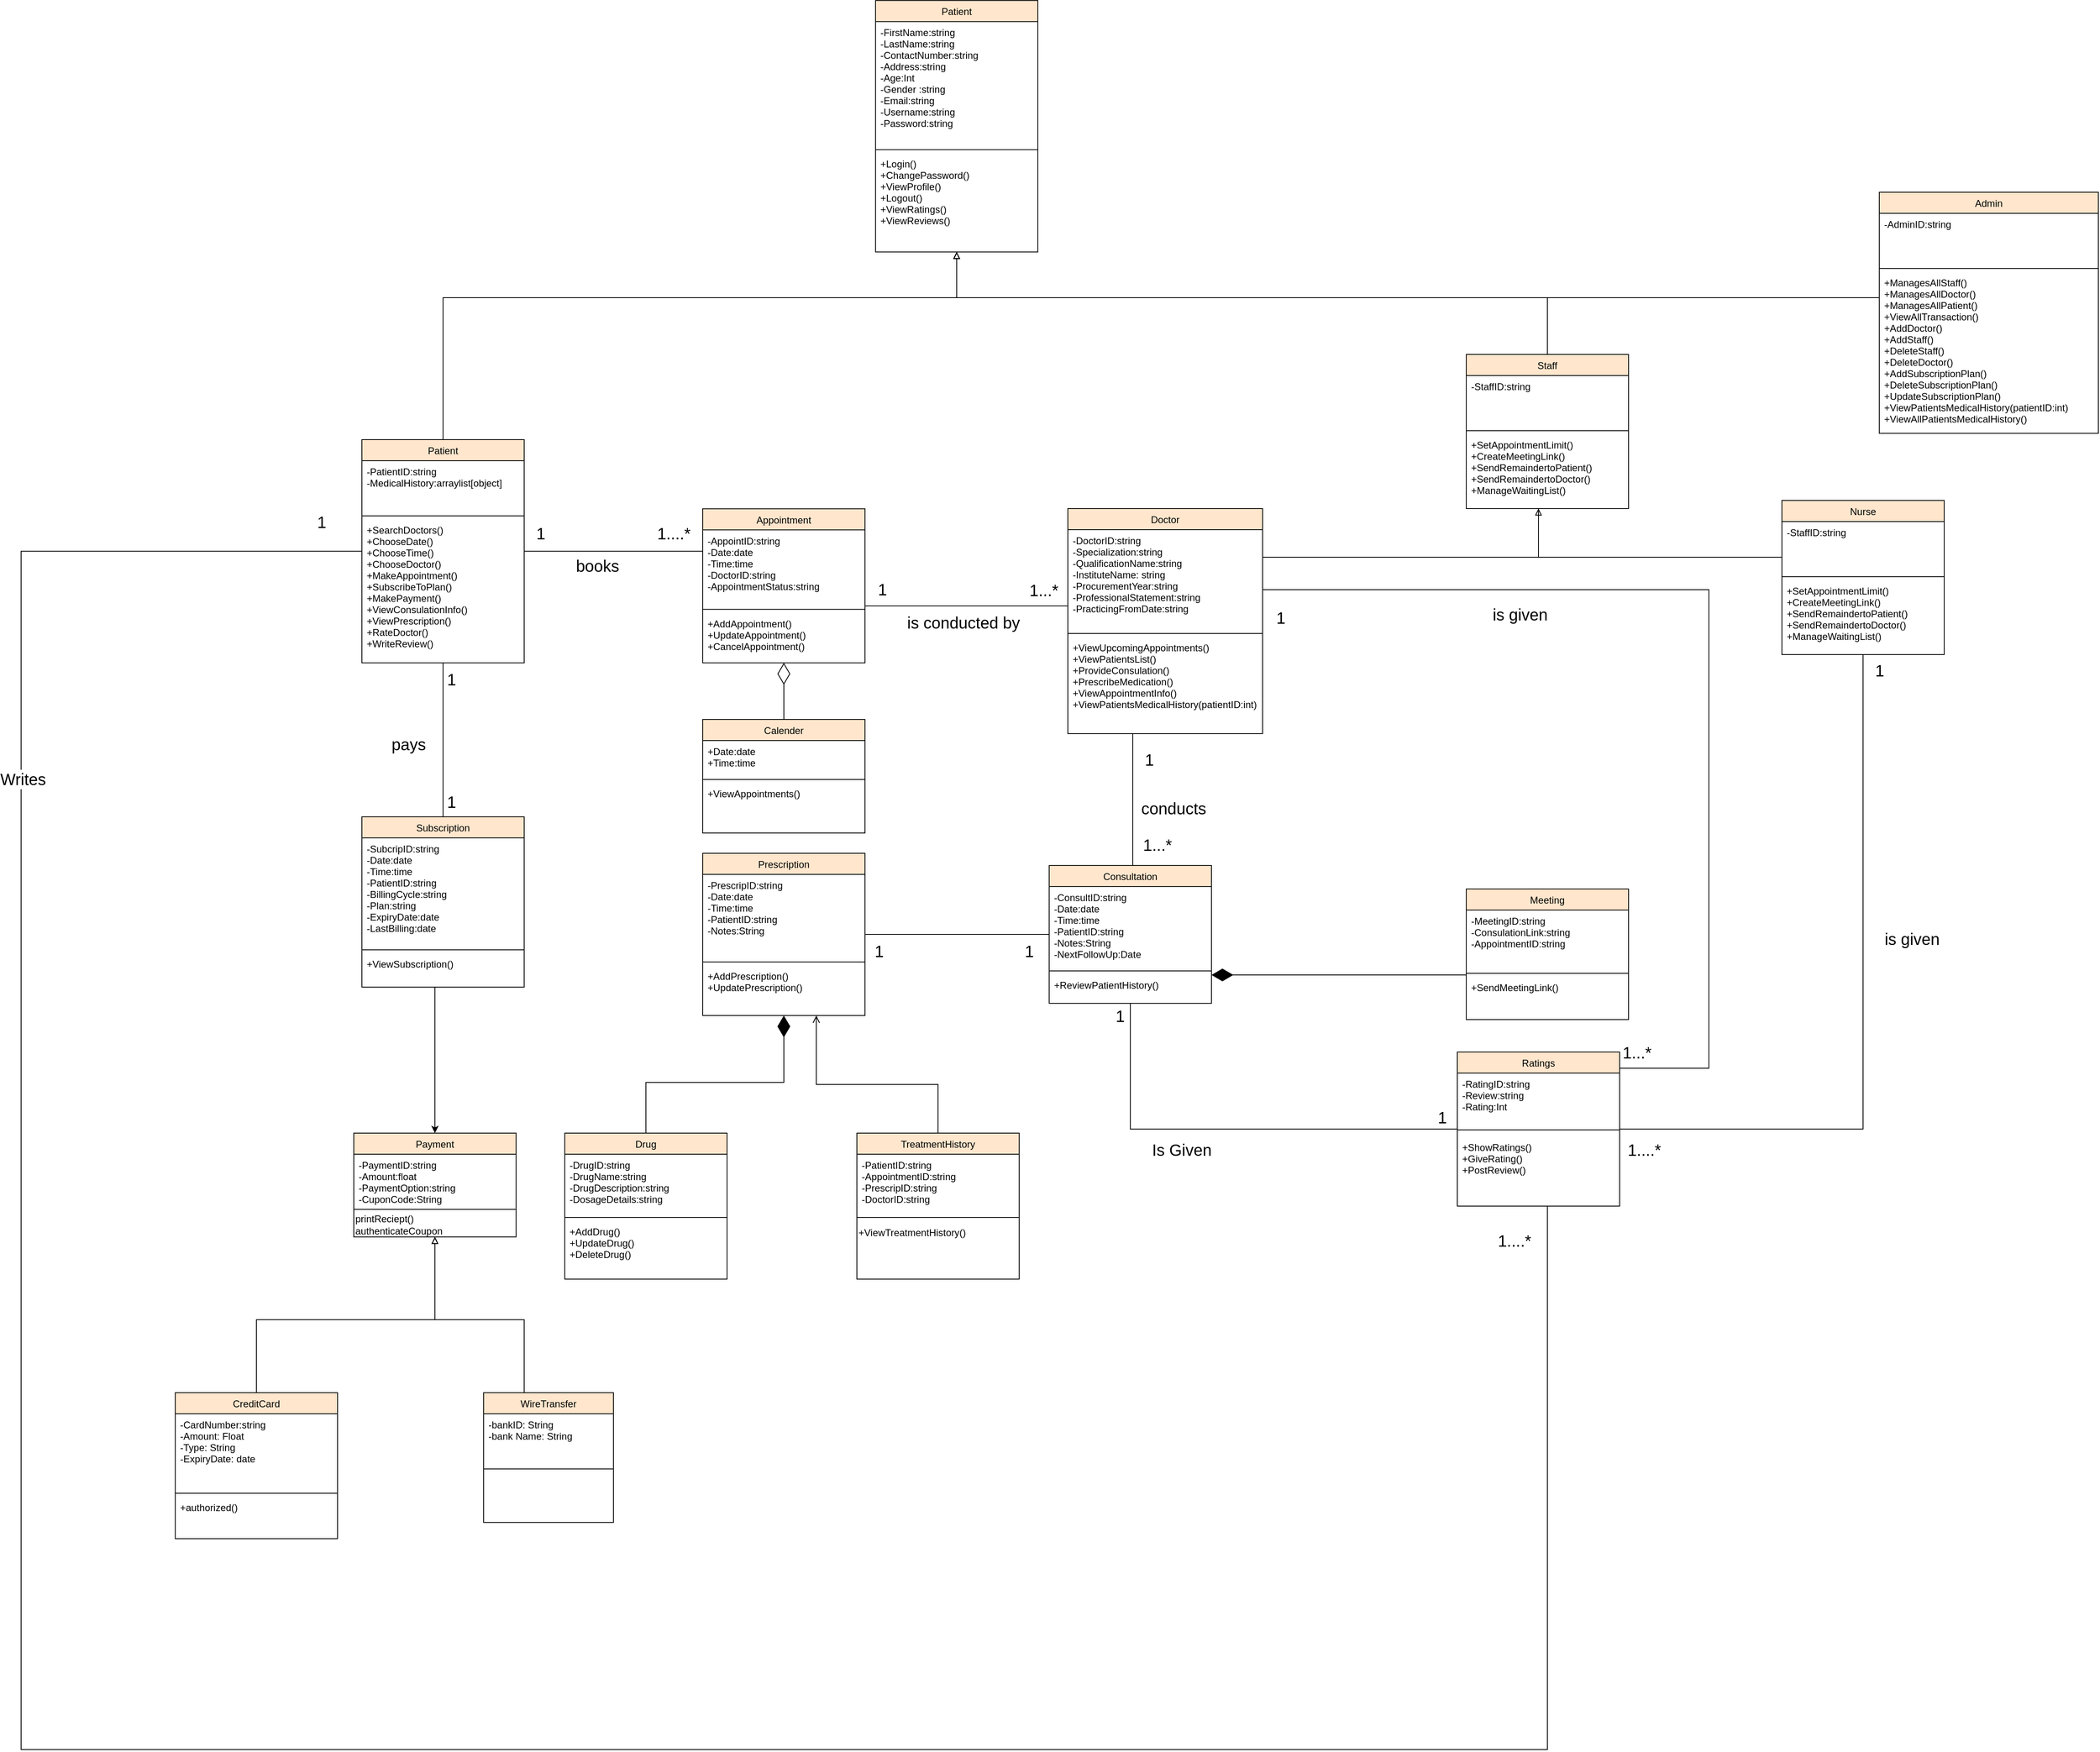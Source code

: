 <mxfile version="20.3.0" type="device"><diagram id="C5RBs43oDa-KdzZeNtuy" name="Page-1"><mxGraphModel dx="2549" dy="1082" grid="1" gridSize="10" guides="1" tooltips="1" connect="1" arrows="1" fold="1" page="1" pageScale="1" pageWidth="827" pageHeight="1169" math="0" shadow="0"><root><mxCell id="WIyWlLk6GJQsqaUBKTNV-0"/><mxCell id="WIyWlLk6GJQsqaUBKTNV-1" parent="WIyWlLk6GJQsqaUBKTNV-0"/><mxCell id="dZlpPZ0gY49WhFUxvfrI-144" style="edgeStyle=orthogonalEdgeStyle;rounded=0;orthogonalLoop=1;jettySize=auto;html=1;strokeColor=#000000;fontSize=16;endArrow=block;endFill=0;" edge="1" parent="WIyWlLk6GJQsqaUBKTNV-1" source="dZlpPZ0gY49WhFUxvfrI-5" target="dZlpPZ0gY49WhFUxvfrI-140"><mxGeometry relative="1" as="geometry"><Array as="points"><mxPoint x="-120" y="370"/><mxPoint x="513" y="370"/></Array></mxGeometry></mxCell><mxCell id="dZlpPZ0gY49WhFUxvfrI-200" style="edgeStyle=orthogonalEdgeStyle;rounded=0;orthogonalLoop=1;jettySize=auto;html=1;strokeColor=#000000;fontSize=20;endArrow=none;endFill=0;endSize=24;" edge="1" parent="WIyWlLk6GJQsqaUBKTNV-1" source="dZlpPZ0gY49WhFUxvfrI-5" target="dZlpPZ0gY49WhFUxvfrI-13"><mxGeometry relative="1" as="geometry"><Array as="points"><mxPoint x="160" y="683"/><mxPoint x="160" y="683"/></Array></mxGeometry></mxCell><mxCell id="dZlpPZ0gY49WhFUxvfrI-201" value="1" style="edgeLabel;html=1;align=center;verticalAlign=middle;resizable=0;points=[];fontSize=20;" vertex="1" connectable="0" parent="dZlpPZ0gY49WhFUxvfrI-200"><mxGeometry x="-0.454" y="7" relative="1" as="geometry"><mxPoint x="-40" y="-16" as="offset"/></mxGeometry></mxCell><mxCell id="dZlpPZ0gY49WhFUxvfrI-202" value="books" style="edgeLabel;html=1;align=center;verticalAlign=middle;resizable=0;points=[];fontSize=20;" vertex="1" connectable="0" parent="dZlpPZ0gY49WhFUxvfrI-200"><mxGeometry x="-0.277" y="-1" relative="1" as="geometry"><mxPoint x="10" y="16" as="offset"/></mxGeometry></mxCell><mxCell id="dZlpPZ0gY49WhFUxvfrI-203" value="1....*" style="edgeLabel;html=1;align=center;verticalAlign=middle;resizable=0;points=[];fontSize=20;" vertex="1" connectable="0" parent="dZlpPZ0gY49WhFUxvfrI-200"><mxGeometry x="0.667" y="2" relative="1" as="geometry"><mxPoint y="-21" as="offset"/></mxGeometry></mxCell><mxCell id="dZlpPZ0gY49WhFUxvfrI-5" value="Patient" style="swimlane;fontStyle=0;align=center;verticalAlign=top;childLayout=stackLayout;horizontal=1;startSize=26;horizontalStack=0;resizeParent=1;resizeLast=0;collapsible=1;marginBottom=0;rounded=0;shadow=0;strokeWidth=1;fillColor=#ffe6cc;strokeColor=#000000;" vertex="1" parent="WIyWlLk6GJQsqaUBKTNV-1"><mxGeometry x="-220" y="545" width="200" height="275.25" as="geometry"><mxRectangle x="130" y="380" width="160" height="26" as="alternateBounds"/></mxGeometry></mxCell><mxCell id="dZlpPZ0gY49WhFUxvfrI-6" value="-PatientID:string&#10;-MedicalHistory:arraylist[object]" style="text;align=left;verticalAlign=top;spacingLeft=4;spacingRight=4;overflow=hidden;rotatable=0;points=[[0,0.5],[1,0.5]];portConstraint=eastwest;fillColor=none;strokeColor=none;" vertex="1" parent="dZlpPZ0gY49WhFUxvfrI-5"><mxGeometry y="26" width="200" height="64" as="geometry"/></mxCell><mxCell id="dZlpPZ0gY49WhFUxvfrI-7" value="" style="line;html=1;strokeWidth=1;align=left;verticalAlign=middle;spacingTop=-1;spacingLeft=3;spacingRight=3;rotatable=0;labelPosition=right;points=[];portConstraint=eastwest;fillColor=#ffe6cc;strokeColor=#000000;" vertex="1" parent="dZlpPZ0gY49WhFUxvfrI-5"><mxGeometry y="90" width="200" height="8" as="geometry"/></mxCell><mxCell id="dZlpPZ0gY49WhFUxvfrI-8" value="+SearchDoctors()&#10;+ChooseDate()&#10;+ChooseTime()&#10;+ChooseDoctor()&#10;+MakeAppointment()&#10;+SubscribeToPlan()&#10;+MakePayment()&#10;+ViewConsulationInfo()&#10;+ViewPrescription()&#10;+RateDoctor()&#10;+WriteReview()&#10;&#10; &#10;&#10;&#10;" style="text;align=left;verticalAlign=top;spacingLeft=4;spacingRight=4;overflow=hidden;rotatable=0;points=[[0,0.5],[1,0.5]];portConstraint=eastwest;fillColor=none;strokeColor=none;" vertex="1" parent="dZlpPZ0gY49WhFUxvfrI-5"><mxGeometry y="98" width="200" height="172" as="geometry"/></mxCell><mxCell id="dZlpPZ0gY49WhFUxvfrI-145" style="edgeStyle=orthogonalEdgeStyle;rounded=0;orthogonalLoop=1;jettySize=auto;html=1;strokeColor=#000000;fontSize=16;endArrow=block;endFill=0;" edge="1" parent="WIyWlLk6GJQsqaUBKTNV-1" source="dZlpPZ0gY49WhFUxvfrI-9" target="dZlpPZ0gY49WhFUxvfrI-21"><mxGeometry relative="1" as="geometry"><Array as="points"><mxPoint x="1230" y="690"/></Array></mxGeometry></mxCell><mxCell id="dZlpPZ0gY49WhFUxvfrI-161" style="edgeStyle=orthogonalEdgeStyle;rounded=0;orthogonalLoop=1;jettySize=auto;html=1;strokeColor=#000000;fontSize=16;endArrow=none;endFill=0;endSize=24;" edge="1" parent="WIyWlLk6GJQsqaUBKTNV-1" source="dZlpPZ0gY49WhFUxvfrI-9" target="dZlpPZ0gY49WhFUxvfrI-67"><mxGeometry relative="1" as="geometry"><Array as="points"><mxPoint x="730" y="940"/><mxPoint x="730" y="940"/></Array></mxGeometry></mxCell><mxCell id="dZlpPZ0gY49WhFUxvfrI-165" value="1" style="edgeLabel;html=1;align=center;verticalAlign=middle;resizable=0;points=[];fontSize=20;" vertex="1" connectable="0" parent="dZlpPZ0gY49WhFUxvfrI-161"><mxGeometry x="-0.348" y="-1" relative="1" as="geometry"><mxPoint x="21" y="-22" as="offset"/></mxGeometry></mxCell><mxCell id="dZlpPZ0gY49WhFUxvfrI-166" value="1...*" style="edgeLabel;html=1;align=center;verticalAlign=middle;resizable=0;points=[];fontSize=20;" vertex="1" connectable="0" parent="dZlpPZ0gY49WhFUxvfrI-161"><mxGeometry x="0.331" y="2" relative="1" as="geometry"><mxPoint x="28" y="28" as="offset"/></mxGeometry></mxCell><mxCell id="dZlpPZ0gY49WhFUxvfrI-194" value="conducts" style="edgeLabel;html=1;align=center;verticalAlign=middle;resizable=0;points=[];fontSize=20;" vertex="1" connectable="0" parent="dZlpPZ0gY49WhFUxvfrI-161"><mxGeometry x="-0.162" relative="1" as="geometry"><mxPoint x="50" y="23" as="offset"/></mxGeometry></mxCell><mxCell id="dZlpPZ0gY49WhFUxvfrI-179" style="edgeStyle=orthogonalEdgeStyle;rounded=0;orthogonalLoop=1;jettySize=auto;html=1;strokeColor=#000000;fontSize=20;endArrow=none;endFill=0;endSize=24;" edge="1" parent="WIyWlLk6GJQsqaUBKTNV-1" source="dZlpPZ0gY49WhFUxvfrI-9" target="dZlpPZ0gY49WhFUxvfrI-52"><mxGeometry relative="1" as="geometry"><Array as="points"><mxPoint x="1440" y="730"/><mxPoint x="1440" y="1320"/></Array></mxGeometry></mxCell><mxCell id="dZlpPZ0gY49WhFUxvfrI-180" value="1" style="edgeLabel;html=1;align=center;verticalAlign=middle;resizable=0;points=[];fontSize=20;" vertex="1" connectable="0" parent="dZlpPZ0gY49WhFUxvfrI-179"><mxGeometry x="-0.799" y="1" relative="1" as="geometry"><mxPoint x="-104" y="35" as="offset"/></mxGeometry></mxCell><mxCell id="dZlpPZ0gY49WhFUxvfrI-181" value="1...*" style="edgeLabel;html=1;align=center;verticalAlign=middle;resizable=0;points=[];fontSize=20;" vertex="1" connectable="0" parent="dZlpPZ0gY49WhFUxvfrI-179"><mxGeometry x="0.951" y="-4" relative="1" as="geometry"><mxPoint x="-10" y="-16" as="offset"/></mxGeometry></mxCell><mxCell id="dZlpPZ0gY49WhFUxvfrI-185" value="is given" style="edgeLabel;html=1;align=center;verticalAlign=middle;resizable=0;points=[];fontSize=20;" vertex="1" connectable="0" parent="dZlpPZ0gY49WhFUxvfrI-179"><mxGeometry x="-0.493" y="4" relative="1" as="geometry"><mxPoint y="34" as="offset"/></mxGeometry></mxCell><mxCell id="dZlpPZ0gY49WhFUxvfrI-9" value="Doctor" style="swimlane;fontStyle=0;align=center;verticalAlign=top;childLayout=stackLayout;horizontal=1;startSize=26;horizontalStack=0;resizeParent=1;resizeLast=0;collapsible=1;marginBottom=0;rounded=0;shadow=0;strokeWidth=1;fillColor=#ffe6cc;strokeColor=#000000;" vertex="1" parent="WIyWlLk6GJQsqaUBKTNV-1"><mxGeometry x="650" y="630" width="240" height="277.5" as="geometry"><mxRectangle x="130" y="380" width="160" height="26" as="alternateBounds"/></mxGeometry></mxCell><mxCell id="dZlpPZ0gY49WhFUxvfrI-10" value="-DoctorID:string&#10;-Specialization:string&#10;-QualificationName:string&#10;-InstituteName: string&#10;-ProcurementYear:string&#10;-ProfessionalStatement:string&#10;-PracticingFromDate:string&#10;" style="text;align=left;verticalAlign=top;spacingLeft=4;spacingRight=4;overflow=hidden;rotatable=0;points=[[0,0.5],[1,0.5]];portConstraint=eastwest;fillColor=none;strokeColor=none;" vertex="1" parent="dZlpPZ0gY49WhFUxvfrI-9"><mxGeometry y="26" width="240" height="124" as="geometry"/></mxCell><mxCell id="dZlpPZ0gY49WhFUxvfrI-11" value="" style="line;html=1;strokeWidth=1;align=left;verticalAlign=middle;spacingTop=-1;spacingLeft=3;spacingRight=3;rotatable=0;labelPosition=right;points=[];portConstraint=eastwest;fillColor=#ffe6cc;strokeColor=#000000;" vertex="1" parent="dZlpPZ0gY49WhFUxvfrI-9"><mxGeometry y="150" width="240" height="8" as="geometry"/></mxCell><mxCell id="dZlpPZ0gY49WhFUxvfrI-12" value="+ViewUpcomingAppointments()&#10;+ViewPatientsList()&#10;+ProvideConsulation()&#10;+PrescribeMedication()&#10;+ViewAppointmentInfo()&#10;+ViewPatientsMedicalHistory(patientID:int)" style="text;align=left;verticalAlign=top;spacingLeft=4;spacingRight=4;overflow=hidden;rotatable=0;points=[[0,0.5],[1,0.5]];portConstraint=eastwest;fillColor=none;strokeColor=none;" vertex="1" parent="dZlpPZ0gY49WhFUxvfrI-9"><mxGeometry y="158" width="240" height="112" as="geometry"/></mxCell><mxCell id="dZlpPZ0gY49WhFUxvfrI-13" value="Appointment" style="swimlane;fontStyle=0;align=center;verticalAlign=top;childLayout=stackLayout;horizontal=1;startSize=26;horizontalStack=0;resizeParent=1;resizeLast=0;collapsible=1;marginBottom=0;rounded=0;shadow=0;strokeWidth=1;fillColor=#ffe6cc;strokeColor=#000000;" vertex="1" parent="WIyWlLk6GJQsqaUBKTNV-1"><mxGeometry x="200" y="630.25" width="200" height="190" as="geometry"><mxRectangle x="130" y="380" width="160" height="26" as="alternateBounds"/></mxGeometry></mxCell><mxCell id="dZlpPZ0gY49WhFUxvfrI-14" value="-AppointID:string&#10;-Date:date&#10;-Time:time&#10;-DoctorID:string&#10;-AppointmentStatus:string&#10;" style="text;align=left;verticalAlign=top;spacingLeft=4;spacingRight=4;overflow=hidden;rotatable=0;points=[[0,0.5],[1,0.5]];portConstraint=eastwest;" vertex="1" parent="dZlpPZ0gY49WhFUxvfrI-13"><mxGeometry y="26" width="200" height="94" as="geometry"/></mxCell><mxCell id="dZlpPZ0gY49WhFUxvfrI-15" value="" style="line;html=1;strokeWidth=1;align=left;verticalAlign=middle;spacingTop=-1;spacingLeft=3;spacingRight=3;rotatable=0;labelPosition=right;points=[];portConstraint=eastwest;fillColor=#ffe6cc;strokeColor=#000000;" vertex="1" parent="dZlpPZ0gY49WhFUxvfrI-13"><mxGeometry y="120" width="200" height="8" as="geometry"/></mxCell><mxCell id="dZlpPZ0gY49WhFUxvfrI-16" value="+AddAppointment()&#10;+UpdateAppointment()&#10;+CancelAppointment()&#10;" style="text;align=left;verticalAlign=top;spacingLeft=4;spacingRight=4;overflow=hidden;rotatable=0;points=[[0,0.5],[1,0.5]];portConstraint=eastwest;fillColor=none;strokeColor=none;" vertex="1" parent="dZlpPZ0gY49WhFUxvfrI-13"><mxGeometry y="128" width="200" height="62" as="geometry"/></mxCell><mxCell id="dZlpPZ0gY49WhFUxvfrI-146" style="edgeStyle=orthogonalEdgeStyle;rounded=0;orthogonalLoop=1;jettySize=auto;html=1;strokeColor=#000000;fontSize=16;endArrow=block;endFill=0;" edge="1" parent="WIyWlLk6GJQsqaUBKTNV-1" source="dZlpPZ0gY49WhFUxvfrI-17" target="dZlpPZ0gY49WhFUxvfrI-140"><mxGeometry relative="1" as="geometry"><Array as="points"><mxPoint x="1160" y="370"/><mxPoint x="513" y="370"/></Array></mxGeometry></mxCell><mxCell id="dZlpPZ0gY49WhFUxvfrI-17" value="Admin" style="swimlane;fontStyle=0;align=center;verticalAlign=top;childLayout=stackLayout;horizontal=1;startSize=26;horizontalStack=0;resizeParent=1;resizeLast=0;collapsible=1;marginBottom=0;rounded=0;shadow=0;strokeWidth=1;fillColor=#ffe6cc;strokeColor=#000000;" vertex="1" parent="WIyWlLk6GJQsqaUBKTNV-1"><mxGeometry x="1650" y="240" width="270" height="297.25" as="geometry"><mxRectangle x="130" y="380" width="160" height="26" as="alternateBounds"/></mxGeometry></mxCell><mxCell id="dZlpPZ0gY49WhFUxvfrI-18" value="-AdminID:string&#10;" style="text;align=left;verticalAlign=top;spacingLeft=4;spacingRight=4;overflow=hidden;rotatable=0;points=[[0,0.5],[1,0.5]];portConstraint=eastwest;fillColor=none;strokeColor=none;" vertex="1" parent="dZlpPZ0gY49WhFUxvfrI-17"><mxGeometry y="26" width="270" height="64" as="geometry"/></mxCell><mxCell id="dZlpPZ0gY49WhFUxvfrI-19" value="" style="line;html=1;strokeWidth=1;align=left;verticalAlign=middle;spacingTop=-1;spacingLeft=3;spacingRight=3;rotatable=0;labelPosition=right;points=[];portConstraint=eastwest;fillColor=#ffe6cc;strokeColor=#000000;" vertex="1" parent="dZlpPZ0gY49WhFUxvfrI-17"><mxGeometry y="90" width="270" height="8" as="geometry"/></mxCell><mxCell id="dZlpPZ0gY49WhFUxvfrI-20" value="+ManagesAllStaff()&#10;+ManagesAllDoctor()&#10;+ManagesAllPatient()&#10;+ViewAllTransaction()&#10;+AddDoctor()&#10;+AddStaff()&#10;+DeleteStaff()&#10;+DeleteDoctor()&#10;+AddSubscriptionPlan()&#10;+DeleteSubscriptionPlan()&#10;+UpdateSubscriptionPlan()&#10;+ViewPatientsMedicalHistory(patientID:int)&#10;+ViewAllPatientsMedicalHistory()&#10;" style="text;align=left;verticalAlign=top;spacingLeft=4;spacingRight=4;overflow=hidden;rotatable=0;points=[[0,0.5],[1,0.5]];portConstraint=eastwest;fillColor=none;strokeColor=none;" vertex="1" parent="dZlpPZ0gY49WhFUxvfrI-17"><mxGeometry y="98" width="270" height="196" as="geometry"/></mxCell><mxCell id="dZlpPZ0gY49WhFUxvfrI-148" style="edgeStyle=orthogonalEdgeStyle;rounded=0;orthogonalLoop=1;jettySize=auto;html=1;strokeColor=#000000;fontSize=16;endArrow=block;endFill=0;" edge="1" parent="WIyWlLk6GJQsqaUBKTNV-1" source="dZlpPZ0gY49WhFUxvfrI-21" target="dZlpPZ0gY49WhFUxvfrI-140"><mxGeometry relative="1" as="geometry"><Array as="points"><mxPoint x="1241" y="370"/><mxPoint x="513" y="370"/></Array></mxGeometry></mxCell><mxCell id="dZlpPZ0gY49WhFUxvfrI-21" value="Staff" style="swimlane;fontStyle=0;align=center;verticalAlign=top;childLayout=stackLayout;horizontal=1;startSize=26;horizontalStack=0;resizeParent=1;resizeLast=0;collapsible=1;marginBottom=0;rounded=0;shadow=0;strokeWidth=1;fillColor=#ffe6cc;strokeColor=#000000;" vertex="1" parent="WIyWlLk6GJQsqaUBKTNV-1"><mxGeometry x="1141" y="440" width="200" height="190" as="geometry"><mxRectangle x="130" y="380" width="160" height="26" as="alternateBounds"/></mxGeometry></mxCell><mxCell id="dZlpPZ0gY49WhFUxvfrI-22" value="-StaffID:string&#10;" style="text;align=left;verticalAlign=top;spacingLeft=4;spacingRight=4;overflow=hidden;rotatable=0;points=[[0,0.5],[1,0.5]];portConstraint=eastwest;fillColor=none;strokeColor=none;" vertex="1" parent="dZlpPZ0gY49WhFUxvfrI-21"><mxGeometry y="26" width="200" height="64" as="geometry"/></mxCell><mxCell id="dZlpPZ0gY49WhFUxvfrI-23" value="" style="line;html=1;strokeWidth=1;align=left;verticalAlign=middle;spacingTop=-1;spacingLeft=3;spacingRight=3;rotatable=0;labelPosition=right;points=[];portConstraint=eastwest;fillColor=#ffe6cc;strokeColor=#000000;" vertex="1" parent="dZlpPZ0gY49WhFUxvfrI-21"><mxGeometry y="90" width="200" height="8" as="geometry"/></mxCell><mxCell id="dZlpPZ0gY49WhFUxvfrI-24" value="+SetAppointmentLimit()&#10;+CreateMeetingLink()&#10;+SendRemaindertoPatient()&#10;+SendRemaindertoDoctor()&#10;+ManageWaitingList()&#10;&#10;" style="text;align=left;verticalAlign=top;spacingLeft=4;spacingRight=4;overflow=hidden;rotatable=0;points=[[0,0.5],[1,0.5]];portConstraint=eastwest;fillColor=none;strokeColor=none;" vertex="1" parent="dZlpPZ0gY49WhFUxvfrI-21"><mxGeometry y="98" width="200" height="92" as="geometry"/></mxCell><mxCell id="dZlpPZ0gY49WhFUxvfrI-25" value="Subscription" style="swimlane;fontStyle=0;align=center;verticalAlign=top;childLayout=stackLayout;horizontal=1;startSize=26;horizontalStack=0;resizeParent=1;resizeLast=0;collapsible=1;marginBottom=0;rounded=0;shadow=0;strokeWidth=1;fillColor=#ffe6cc;strokeColor=#000000;" vertex="1" parent="WIyWlLk6GJQsqaUBKTNV-1"><mxGeometry x="-220" y="1010" width="200" height="210" as="geometry"><mxRectangle x="130" y="380" width="160" height="26" as="alternateBounds"/></mxGeometry></mxCell><mxCell id="dZlpPZ0gY49WhFUxvfrI-26" value="-SubcripID:string&#10;-Date:date&#10;-Time:time&#10;-PatientID:string&#10;-BillingCycle:string&#10;-Plan:string&#10;-ExpiryDate:date&#10;-LastBilling:date&#10;" style="text;align=left;verticalAlign=top;spacingLeft=4;spacingRight=4;overflow=hidden;rotatable=0;points=[[0,0.5],[1,0.5]];portConstraint=eastwest;fillColor=none;strokeColor=none;" vertex="1" parent="dZlpPZ0gY49WhFUxvfrI-25"><mxGeometry y="26" width="200" height="134" as="geometry"/></mxCell><mxCell id="dZlpPZ0gY49WhFUxvfrI-27" value="" style="line;html=1;strokeWidth=1;align=left;verticalAlign=middle;spacingTop=-1;spacingLeft=3;spacingRight=3;rotatable=0;labelPosition=right;points=[];portConstraint=eastwest;fillColor=#ffe6cc;strokeColor=#000000;" vertex="1" parent="dZlpPZ0gY49WhFUxvfrI-25"><mxGeometry y="160" width="200" height="8" as="geometry"/></mxCell><mxCell id="dZlpPZ0gY49WhFUxvfrI-28" value="+ViewSubscription()&#10;&#10;" style="text;align=left;verticalAlign=top;spacingLeft=4;spacingRight=4;overflow=hidden;rotatable=0;points=[[0,0.5],[1,0.5]];portConstraint=eastwest;fillColor=none;strokeColor=none;" vertex="1" parent="dZlpPZ0gY49WhFUxvfrI-25"><mxGeometry y="168" width="200" height="32" as="geometry"/></mxCell><mxCell id="dZlpPZ0gY49WhFUxvfrI-29" value="Payment" style="swimlane;fontStyle=0;align=center;verticalAlign=top;childLayout=stackLayout;horizontal=1;startSize=26;horizontalStack=0;resizeParent=1;resizeLast=0;collapsible=1;marginBottom=0;rounded=0;shadow=0;strokeWidth=1;fillColor=#ffe6cc;strokeColor=#000000;" vertex="1" parent="WIyWlLk6GJQsqaUBKTNV-1"><mxGeometry x="-230" y="1400" width="200" height="128" as="geometry"><mxRectangle x="130" y="380" width="160" height="26" as="alternateBounds"/></mxGeometry></mxCell><mxCell id="dZlpPZ0gY49WhFUxvfrI-30" value="-PaymentID:string&#10;-Amount:float&#10;-PaymentOption:string&#10;-CuponCode:String&#10;" style="text;align=left;verticalAlign=top;spacingLeft=4;spacingRight=4;overflow=hidden;rotatable=0;points=[[0,0.5],[1,0.5]];portConstraint=eastwest;fillColor=none;strokeColor=none;" vertex="1" parent="dZlpPZ0gY49WhFUxvfrI-29"><mxGeometry y="26" width="200" height="64" as="geometry"/></mxCell><mxCell id="dZlpPZ0gY49WhFUxvfrI-31" value="" style="line;html=1;strokeWidth=1;align=left;verticalAlign=middle;spacingTop=-1;spacingLeft=3;spacingRight=3;rotatable=0;labelPosition=right;points=[];portConstraint=eastwest;fillColor=#ffe6cc;strokeColor=#000000;" vertex="1" parent="dZlpPZ0gY49WhFUxvfrI-29"><mxGeometry y="90" width="200" height="8" as="geometry"/></mxCell><mxCell id="dZlpPZ0gY49WhFUxvfrI-129" value="&lt;span style=&quot;&quot;&gt;printReciept()&lt;/span&gt;&lt;br style=&quot;&quot;&gt;&lt;span style=&quot;&quot;&gt;authenticateCoupon&lt;/span&gt;" style="text;html=1;strokeColor=none;fillColor=none;align=left;verticalAlign=middle;whiteSpace=wrap;rounded=0;" vertex="1" parent="dZlpPZ0gY49WhFUxvfrI-29"><mxGeometry y="98" width="200" height="30" as="geometry"/></mxCell><mxCell id="dZlpPZ0gY49WhFUxvfrI-149" style="edgeStyle=orthogonalEdgeStyle;rounded=0;orthogonalLoop=1;jettySize=auto;html=1;strokeColor=#000000;fontSize=16;endArrow=block;endFill=0;" edge="1" parent="WIyWlLk6GJQsqaUBKTNV-1" source="dZlpPZ0gY49WhFUxvfrI-32" target="dZlpPZ0gY49WhFUxvfrI-29"><mxGeometry relative="1" as="geometry"><Array as="points"><mxPoint x="-350" y="1630"/><mxPoint x="-130" y="1630"/></Array></mxGeometry></mxCell><mxCell id="dZlpPZ0gY49WhFUxvfrI-32" value="CreditCard" style="swimlane;fontStyle=0;align=center;verticalAlign=top;childLayout=stackLayout;horizontal=1;startSize=26;horizontalStack=0;resizeParent=1;resizeLast=0;collapsible=1;marginBottom=0;rounded=0;shadow=0;strokeWidth=1;fillColor=#ffe6cc;strokeColor=#000000;" vertex="1" parent="WIyWlLk6GJQsqaUBKTNV-1"><mxGeometry x="-450" y="1720" width="200" height="180" as="geometry"><mxRectangle x="130" y="380" width="160" height="26" as="alternateBounds"/></mxGeometry></mxCell><mxCell id="dZlpPZ0gY49WhFUxvfrI-33" value="-CardNumber:string&#10;-Amount: Float&#10;-Type: String&#10;-ExpiryDate: date" style="text;align=left;verticalAlign=top;spacingLeft=4;spacingRight=4;overflow=hidden;rotatable=0;points=[[0,0.5],[1,0.5]];portConstraint=eastwest;fillColor=none;strokeColor=none;" vertex="1" parent="dZlpPZ0gY49WhFUxvfrI-32"><mxGeometry y="26" width="200" height="94" as="geometry"/></mxCell><mxCell id="dZlpPZ0gY49WhFUxvfrI-34" value="" style="line;html=1;strokeWidth=1;align=left;verticalAlign=middle;spacingTop=-1;spacingLeft=3;spacingRight=3;rotatable=0;labelPosition=right;points=[];portConstraint=eastwest;fillColor=#ffe6cc;strokeColor=#000000;" vertex="1" parent="dZlpPZ0gY49WhFUxvfrI-32"><mxGeometry y="120" width="200" height="8" as="geometry"/></mxCell><mxCell id="dZlpPZ0gY49WhFUxvfrI-35" value="+authorized()" style="text;align=left;verticalAlign=top;spacingLeft=4;spacingRight=4;overflow=hidden;rotatable=0;points=[[0,0.5],[1,0.5]];portConstraint=eastwest;fillColor=none;strokeColor=none;" vertex="1" parent="dZlpPZ0gY49WhFUxvfrI-32"><mxGeometry y="128" width="200" height="32" as="geometry"/></mxCell><mxCell id="dZlpPZ0gY49WhFUxvfrI-159" style="edgeStyle=orthogonalEdgeStyle;rounded=0;orthogonalLoop=1;jettySize=auto;html=1;strokeColor=#000000;fontSize=16;endArrow=diamondThin;endFill=0;endSize=24;" edge="1" parent="WIyWlLk6GJQsqaUBKTNV-1" source="dZlpPZ0gY49WhFUxvfrI-40" target="dZlpPZ0gY49WhFUxvfrI-13"><mxGeometry relative="1" as="geometry"/></mxCell><mxCell id="dZlpPZ0gY49WhFUxvfrI-40" value="Calender" style="swimlane;fontStyle=0;align=center;verticalAlign=top;childLayout=stackLayout;horizontal=1;startSize=26;horizontalStack=0;resizeParent=1;resizeLast=0;collapsible=1;marginBottom=0;rounded=0;shadow=0;strokeWidth=1;fillColor=#ffe6cc;strokeColor=#000000;" vertex="1" parent="WIyWlLk6GJQsqaUBKTNV-1"><mxGeometry x="200" y="890" width="200" height="140" as="geometry"><mxRectangle x="130" y="380" width="160" height="26" as="alternateBounds"/></mxGeometry></mxCell><mxCell id="dZlpPZ0gY49WhFUxvfrI-41" value="+Date:date&#10;+Time:time" style="text;align=left;verticalAlign=top;spacingLeft=4;spacingRight=4;overflow=hidden;rotatable=0;points=[[0,0.5],[1,0.5]];portConstraint=eastwest;fillColor=none;strokeColor=none;" vertex="1" parent="dZlpPZ0gY49WhFUxvfrI-40"><mxGeometry y="26" width="200" height="44" as="geometry"/></mxCell><mxCell id="dZlpPZ0gY49WhFUxvfrI-42" value="" style="line;html=1;strokeWidth=1;align=left;verticalAlign=middle;spacingTop=-1;spacingLeft=3;spacingRight=3;rotatable=0;labelPosition=right;points=[];portConstraint=eastwest;fillColor=#ffe6cc;strokeColor=#000000;" vertex="1" parent="dZlpPZ0gY49WhFUxvfrI-40"><mxGeometry y="70" width="200" height="8" as="geometry"/></mxCell><mxCell id="dZlpPZ0gY49WhFUxvfrI-43" value="+ViewAppointments()" style="text;align=left;verticalAlign=top;spacingLeft=4;spacingRight=4;overflow=hidden;rotatable=0;points=[[0,0.5],[1,0.5]];portConstraint=eastwest;fillColor=none;strokeColor=none;" vertex="1" parent="dZlpPZ0gY49WhFUxvfrI-40"><mxGeometry y="78" width="200" height="32" as="geometry"/></mxCell><mxCell id="dZlpPZ0gY49WhFUxvfrI-44" value="Prescription" style="swimlane;fontStyle=0;align=center;verticalAlign=top;childLayout=stackLayout;horizontal=1;startSize=26;horizontalStack=0;resizeParent=1;resizeLast=0;collapsible=1;marginBottom=0;rounded=0;shadow=0;strokeWidth=1;fillColor=#ffe6cc;strokeColor=#000000;" vertex="1" parent="WIyWlLk6GJQsqaUBKTNV-1"><mxGeometry x="200" y="1055" width="200" height="200" as="geometry"><mxRectangle x="130" y="380" width="160" height="26" as="alternateBounds"/></mxGeometry></mxCell><mxCell id="dZlpPZ0gY49WhFUxvfrI-45" value="-PrescripID:string&#10;-Date:date&#10;-Time:time&#10;-PatientID:string&#10;-Notes:String&#10;" style="text;align=left;verticalAlign=top;spacingLeft=4;spacingRight=4;overflow=hidden;rotatable=0;points=[[0,0.5],[1,0.5]];portConstraint=eastwest;fillColor=none;strokeColor=none;" vertex="1" parent="dZlpPZ0gY49WhFUxvfrI-44"><mxGeometry y="26" width="200" height="104" as="geometry"/></mxCell><mxCell id="dZlpPZ0gY49WhFUxvfrI-46" value="" style="line;html=1;strokeWidth=1;align=left;verticalAlign=middle;spacingTop=-1;spacingLeft=3;spacingRight=3;rotatable=0;labelPosition=right;points=[];portConstraint=eastwest;fillColor=#ffe6cc;strokeColor=#000000;" vertex="1" parent="dZlpPZ0gY49WhFUxvfrI-44"><mxGeometry y="130" width="200" height="8" as="geometry"/></mxCell><mxCell id="dZlpPZ0gY49WhFUxvfrI-47" value="+AddPrescription()&#10;+UpdatePrescription()&#10;&#10;&#10;" style="text;align=left;verticalAlign=top;spacingLeft=4;spacingRight=4;overflow=hidden;rotatable=0;points=[[0,0.5],[1,0.5]];portConstraint=eastwest;fillColor=none;strokeColor=none;" vertex="1" parent="dZlpPZ0gY49WhFUxvfrI-44"><mxGeometry y="138" width="200" height="52" as="geometry"/></mxCell><mxCell id="dZlpPZ0gY49WhFUxvfrI-154" style="edgeStyle=orthogonalEdgeStyle;rounded=0;orthogonalLoop=1;jettySize=auto;html=1;strokeColor=#000000;fontSize=16;endArrow=diamondThin;endFill=1;endSize=24;" edge="1" parent="WIyWlLk6GJQsqaUBKTNV-1" source="dZlpPZ0gY49WhFUxvfrI-48" target="dZlpPZ0gY49WhFUxvfrI-44"><mxGeometry relative="1" as="geometry"/></mxCell><mxCell id="dZlpPZ0gY49WhFUxvfrI-48" value="Drug" style="swimlane;fontStyle=0;align=center;verticalAlign=top;childLayout=stackLayout;horizontal=1;startSize=26;horizontalStack=0;resizeParent=1;resizeLast=0;collapsible=1;marginBottom=0;rounded=0;shadow=0;strokeWidth=1;fillColor=#ffe6cc;strokeColor=#000000;" vertex="1" parent="WIyWlLk6GJQsqaUBKTNV-1"><mxGeometry x="30" y="1400" width="200" height="180" as="geometry"><mxRectangle x="130" y="380" width="160" height="26" as="alternateBounds"/></mxGeometry></mxCell><mxCell id="dZlpPZ0gY49WhFUxvfrI-49" value="-DrugID:string&#10;-DrugName:string&#10;-DrugDescription:string&#10;-DosageDetails:string" style="text;align=left;verticalAlign=top;spacingLeft=4;spacingRight=4;overflow=hidden;rotatable=0;points=[[0,0.5],[1,0.5]];portConstraint=eastwest;fillColor=none;strokeColor=none;" vertex="1" parent="dZlpPZ0gY49WhFUxvfrI-48"><mxGeometry y="26" width="200" height="74" as="geometry"/></mxCell><mxCell id="dZlpPZ0gY49WhFUxvfrI-50" value="" style="line;html=1;strokeWidth=1;align=left;verticalAlign=middle;spacingTop=-1;spacingLeft=3;spacingRight=3;rotatable=0;labelPosition=right;points=[];portConstraint=eastwest;fillColor=#ffe6cc;strokeColor=#000000;" vertex="1" parent="dZlpPZ0gY49WhFUxvfrI-48"><mxGeometry y="100" width="200" height="8" as="geometry"/></mxCell><mxCell id="dZlpPZ0gY49WhFUxvfrI-51" value="+AddDrug()&#10;+UpdateDrug()&#10;+DeleteDrug()&#10;&#10;&#10;" style="text;align=left;verticalAlign=top;spacingLeft=4;spacingRight=4;overflow=hidden;rotatable=0;points=[[0,0.5],[1,0.5]];portConstraint=eastwest;fillColor=none;strokeColor=none;" vertex="1" parent="dZlpPZ0gY49WhFUxvfrI-48"><mxGeometry y="108" width="200" height="72" as="geometry"/></mxCell><mxCell id="dZlpPZ0gY49WhFUxvfrI-151" style="edgeStyle=orthogonalEdgeStyle;rounded=0;orthogonalLoop=1;jettySize=auto;html=1;strokeColor=#000000;fontSize=16;endArrow=none;endFill=0;" edge="1" parent="WIyWlLk6GJQsqaUBKTNV-1" source="dZlpPZ0gY49WhFUxvfrI-52" target="dZlpPZ0gY49WhFUxvfrI-174"><mxGeometry relative="1" as="geometry"><mxPoint x="1490" y="730" as="targetPoint"/></mxGeometry></mxCell><mxCell id="dZlpPZ0gY49WhFUxvfrI-171" value="1" style="edgeLabel;html=1;align=center;verticalAlign=middle;resizable=0;points=[];fontSize=20;" vertex="1" connectable="0" parent="dZlpPZ0gY49WhFUxvfrI-151"><mxGeometry x="0.957" relative="1" as="geometry"><mxPoint x="20" as="offset"/></mxGeometry></mxCell><mxCell id="dZlpPZ0gY49WhFUxvfrI-172" value="1....*" style="edgeLabel;html=1;align=center;verticalAlign=middle;resizable=0;points=[];fontSize=20;" vertex="1" connectable="0" parent="dZlpPZ0gY49WhFUxvfrI-151"><mxGeometry x="-0.681" relative="1" as="geometry"><mxPoint x="-111" y="25" as="offset"/></mxGeometry></mxCell><mxCell id="dZlpPZ0gY49WhFUxvfrI-186" value="is given" style="edgeLabel;html=1;align=center;verticalAlign=middle;resizable=0;points=[];fontSize=20;" vertex="1" connectable="0" parent="dZlpPZ0gY49WhFUxvfrI-151"><mxGeometry x="0.221" relative="1" as="geometry"><mxPoint x="60" y="5" as="offset"/></mxGeometry></mxCell><mxCell id="dZlpPZ0gY49WhFUxvfrI-162" style="edgeStyle=orthogonalEdgeStyle;rounded=0;orthogonalLoop=1;jettySize=auto;html=1;strokeColor=#000000;fontSize=16;endArrow=none;endFill=0;endSize=24;" edge="1" parent="WIyWlLk6GJQsqaUBKTNV-1" source="dZlpPZ0gY49WhFUxvfrI-52" target="dZlpPZ0gY49WhFUxvfrI-67"><mxGeometry relative="1" as="geometry"/></mxCell><mxCell id="dZlpPZ0gY49WhFUxvfrI-169" value="1" style="edgeLabel;html=1;align=center;verticalAlign=middle;resizable=0;points=[];fontSize=20;" vertex="1" connectable="0" parent="dZlpPZ0gY49WhFUxvfrI-162"><mxGeometry x="0.88" y="1" relative="1" as="geometry"><mxPoint x="-12" y="-19" as="offset"/></mxGeometry></mxCell><mxCell id="dZlpPZ0gY49WhFUxvfrI-170" value="1" style="edgeLabel;html=1;align=center;verticalAlign=middle;resizable=0;points=[];fontSize=20;" vertex="1" connectable="0" parent="dZlpPZ0gY49WhFUxvfrI-162"><mxGeometry x="-0.898" y="4" relative="1" as="geometry"><mxPoint x="9" y="-19" as="offset"/></mxGeometry></mxCell><mxCell id="dZlpPZ0gY49WhFUxvfrI-205" value="Is Given" style="edgeLabel;html=1;align=center;verticalAlign=middle;resizable=0;points=[];fontSize=20;" vertex="1" connectable="0" parent="dZlpPZ0gY49WhFUxvfrI-162"><mxGeometry x="-0.158" y="2" relative="1" as="geometry"><mxPoint x="-105" y="23" as="offset"/></mxGeometry></mxCell><mxCell id="dZlpPZ0gY49WhFUxvfrI-52" value="Ratings" style="swimlane;fontStyle=0;align=center;verticalAlign=top;childLayout=stackLayout;horizontal=1;startSize=26;horizontalStack=0;resizeParent=1;resizeLast=0;collapsible=1;marginBottom=0;rounded=0;shadow=0;strokeWidth=1;fillColor=#ffe6cc;strokeColor=#000000;" vertex="1" parent="WIyWlLk6GJQsqaUBKTNV-1"><mxGeometry x="1130" y="1300" width="200" height="190" as="geometry"><mxRectangle x="130" y="380" width="160" height="26" as="alternateBounds"/></mxGeometry></mxCell><mxCell id="dZlpPZ0gY49WhFUxvfrI-53" value="-RatingID:string&#10;-Review:string&#10;-Rating:Int" style="text;align=left;verticalAlign=top;spacingLeft=4;spacingRight=4;overflow=hidden;rotatable=0;points=[[0,0.5],[1,0.5]];portConstraint=eastwest;fillColor=none;strokeColor=#000000;" vertex="1" parent="dZlpPZ0gY49WhFUxvfrI-52"><mxGeometry y="26" width="200" height="70" as="geometry"/></mxCell><mxCell id="dZlpPZ0gY49WhFUxvfrI-54" value="" style="line;html=1;strokeWidth=1;align=left;verticalAlign=middle;spacingTop=-1;spacingLeft=3;spacingRight=3;rotatable=0;labelPosition=right;points=[];portConstraint=eastwest;fillColor=none;strokeColor=none;" vertex="1" parent="dZlpPZ0gY49WhFUxvfrI-52"><mxGeometry y="96" width="200" height="8" as="geometry"/></mxCell><mxCell id="dZlpPZ0gY49WhFUxvfrI-55" value="+ShowRatings()&#10;+GiveRating()&#10;+PostReview()" style="text;align=left;verticalAlign=top;spacingLeft=4;spacingRight=4;overflow=hidden;rotatable=0;points=[[0,0.5],[1,0.5]];portConstraint=eastwest;fillColor=none;strokeColor=none;" vertex="1" parent="dZlpPZ0gY49WhFUxvfrI-52"><mxGeometry y="104" width="200" height="86" as="geometry"/></mxCell><mxCell id="dZlpPZ0gY49WhFUxvfrI-157" style="edgeStyle=orthogonalEdgeStyle;rounded=0;orthogonalLoop=1;jettySize=auto;html=1;strokeColor=#000000;fontSize=16;endArrow=open;endFill=0;endSize=7;" edge="1" parent="WIyWlLk6GJQsqaUBKTNV-1" source="dZlpPZ0gY49WhFUxvfrI-56" target="dZlpPZ0gY49WhFUxvfrI-44"><mxGeometry relative="1" as="geometry"><Array as="points"><mxPoint x="490" y="1340"/><mxPoint x="340" y="1340"/></Array></mxGeometry></mxCell><mxCell id="dZlpPZ0gY49WhFUxvfrI-56" value="TreatmentHistory" style="swimlane;fontStyle=0;align=center;verticalAlign=top;childLayout=stackLayout;horizontal=1;startSize=26;horizontalStack=0;resizeParent=1;resizeLast=0;collapsible=1;marginBottom=0;rounded=0;shadow=0;strokeWidth=1;fillColor=#ffe6cc;strokeColor=#000000;" vertex="1" parent="WIyWlLk6GJQsqaUBKTNV-1"><mxGeometry x="390" y="1400" width="200" height="180" as="geometry"><mxRectangle x="130" y="380" width="160" height="26" as="alternateBounds"/></mxGeometry></mxCell><mxCell id="dZlpPZ0gY49WhFUxvfrI-57" value="-PatientID:string&#10;-AppointmentID:string&#10;-PrescripID:string&#10;-DoctorID:string" style="text;align=left;verticalAlign=top;spacingLeft=4;spacingRight=4;overflow=hidden;rotatable=0;points=[[0,0.5],[1,0.5]];portConstraint=eastwest;fillColor=none;strokeColor=none;" vertex="1" parent="dZlpPZ0gY49WhFUxvfrI-56"><mxGeometry y="26" width="200" height="74" as="geometry"/></mxCell><mxCell id="dZlpPZ0gY49WhFUxvfrI-58" value="" style="line;html=1;strokeWidth=1;align=left;verticalAlign=middle;spacingTop=-1;spacingLeft=3;spacingRight=3;rotatable=0;labelPosition=right;points=[];portConstraint=eastwest;fillColor=#ffe6cc;strokeColor=#000000;" vertex="1" parent="dZlpPZ0gY49WhFUxvfrI-56"><mxGeometry y="100" width="200" height="8" as="geometry"/></mxCell><mxCell id="dZlpPZ0gY49WhFUxvfrI-118" value="+ViewTreatmentHistory()" style="text;html=1;strokeColor=none;fillColor=none;align=left;verticalAlign=middle;whiteSpace=wrap;rounded=0;" vertex="1" parent="dZlpPZ0gY49WhFUxvfrI-56"><mxGeometry y="108" width="200" height="30" as="geometry"/></mxCell><mxCell id="dZlpPZ0gY49WhFUxvfrI-153" style="edgeStyle=orthogonalEdgeStyle;rounded=0;orthogonalLoop=1;jettySize=auto;html=1;strokeColor=#000000;fontSize=16;endArrow=diamondThin;endFill=1;endSize=24;" edge="1" parent="WIyWlLk6GJQsqaUBKTNV-1" source="dZlpPZ0gY49WhFUxvfrI-59" target="dZlpPZ0gY49WhFUxvfrI-67"><mxGeometry relative="1" as="geometry"><Array as="points"><mxPoint x="1090" y="1205"/><mxPoint x="1090" y="1205"/></Array></mxGeometry></mxCell><mxCell id="dZlpPZ0gY49WhFUxvfrI-59" value="Meeting" style="swimlane;fontStyle=0;align=center;verticalAlign=top;childLayout=stackLayout;horizontal=1;startSize=26;horizontalStack=0;resizeParent=1;resizeLast=0;collapsible=1;marginBottom=0;rounded=0;shadow=0;strokeWidth=1;fillColor=#ffe6cc;strokeColor=#000000;" vertex="1" parent="WIyWlLk6GJQsqaUBKTNV-1"><mxGeometry x="1141" y="1099" width="200" height="161" as="geometry"><mxRectangle x="130" y="380" width="160" height="26" as="alternateBounds"/></mxGeometry></mxCell><mxCell id="dZlpPZ0gY49WhFUxvfrI-60" value="-MeetingID:string&#10;-ConsulationLink:string&#10;-AppointmentID:string" style="text;align=left;verticalAlign=top;spacingLeft=4;spacingRight=4;overflow=hidden;rotatable=0;points=[[0,0.5],[1,0.5]];portConstraint=eastwest;fillColor=none;strokeColor=none;" vertex="1" parent="dZlpPZ0gY49WhFUxvfrI-59"><mxGeometry y="26" width="200" height="74" as="geometry"/></mxCell><mxCell id="dZlpPZ0gY49WhFUxvfrI-61" value="" style="line;html=1;strokeWidth=1;align=left;verticalAlign=middle;spacingTop=-1;spacingLeft=3;spacingRight=3;rotatable=0;labelPosition=right;points=[];portConstraint=eastwest;fillColor=#ffe6cc;strokeColor=#000000;" vertex="1" parent="dZlpPZ0gY49WhFUxvfrI-59"><mxGeometry y="100" width="200" height="8" as="geometry"/></mxCell><mxCell id="dZlpPZ0gY49WhFUxvfrI-62" value="+SendMeetingLink()" style="text;align=left;verticalAlign=top;spacingLeft=4;spacingRight=4;overflow=hidden;rotatable=0;points=[[0,0.5],[1,0.5]];portConstraint=eastwest;fillColor=none;strokeColor=none;" vertex="1" parent="dZlpPZ0gY49WhFUxvfrI-59"><mxGeometry y="108" width="200" height="42" as="geometry"/></mxCell><mxCell id="dZlpPZ0gY49WhFUxvfrI-66" value="" style="endArrow=none;html=1;rounded=0;fillColor=#ffe6cc;strokeColor=#000000;" edge="1" parent="WIyWlLk6GJQsqaUBKTNV-1" source="dZlpPZ0gY49WhFUxvfrI-5" target="dZlpPZ0gY49WhFUxvfrI-25"><mxGeometry width="50" height="50" relative="1" as="geometry"><mxPoint x="390" y="510" as="sourcePoint"/><mxPoint x="440" y="460" as="targetPoint"/></mxGeometry></mxCell><mxCell id="dZlpPZ0gY49WhFUxvfrI-163" value="&lt;font style=&quot;font-size: 20px;&quot;&gt;1&lt;/font&gt;" style="edgeLabel;html=1;align=center;verticalAlign=middle;resizable=0;points=[];fontSize=16;" vertex="1" connectable="0" parent="dZlpPZ0gY49WhFUxvfrI-66"><mxGeometry x="-0.355" y="3" relative="1" as="geometry"><mxPoint x="7" y="-42" as="offset"/></mxGeometry></mxCell><mxCell id="dZlpPZ0gY49WhFUxvfrI-164" value="1" style="edgeLabel;html=1;align=center;verticalAlign=middle;resizable=0;points=[];fontSize=20;" vertex="1" connectable="0" parent="dZlpPZ0gY49WhFUxvfrI-66"><mxGeometry x="0.69" y="2" relative="1" as="geometry"><mxPoint x="8" y="10" as="offset"/></mxGeometry></mxCell><mxCell id="dZlpPZ0gY49WhFUxvfrI-187" value="pays&amp;nbsp;" style="edgeLabel;html=1;align=center;verticalAlign=middle;resizable=0;points=[];fontSize=20;" vertex="1" connectable="0" parent="dZlpPZ0gY49WhFUxvfrI-66"><mxGeometry x="0.28" y="-1" relative="1" as="geometry"><mxPoint x="-39" y="-22" as="offset"/></mxGeometry></mxCell><mxCell id="dZlpPZ0gY49WhFUxvfrI-67" value="Consultation" style="swimlane;fontStyle=0;align=center;verticalAlign=top;childLayout=stackLayout;horizontal=1;startSize=26;horizontalStack=0;resizeParent=1;resizeLast=0;collapsible=1;marginBottom=0;rounded=0;shadow=0;strokeWidth=1;fillColor=#ffe6cc;strokeColor=#000000;" vertex="1" parent="WIyWlLk6GJQsqaUBKTNV-1"><mxGeometry x="627" y="1070" width="200" height="170" as="geometry"><mxRectangle x="130" y="380" width="160" height="26" as="alternateBounds"/></mxGeometry></mxCell><mxCell id="dZlpPZ0gY49WhFUxvfrI-68" value="-ConsultID:string&#10;-Date:date&#10;-Time:time&#10;-PatientID:string&#10;-Notes:String&#10;-NextFollowUp:Date&#10;" style="text;align=left;verticalAlign=top;spacingLeft=4;spacingRight=4;overflow=hidden;rotatable=0;points=[[0,0.5],[1,0.5]];portConstraint=eastwest;fillColor=none;strokeColor=none;" vertex="1" parent="dZlpPZ0gY49WhFUxvfrI-67"><mxGeometry y="26" width="200" height="100" as="geometry"/></mxCell><mxCell id="dZlpPZ0gY49WhFUxvfrI-69" value="" style="line;html=1;strokeWidth=1;align=left;verticalAlign=middle;spacingTop=-1;spacingLeft=3;spacingRight=3;rotatable=0;labelPosition=right;points=[];portConstraint=eastwest;fillColor=#ffe6cc;strokeColor=#000000;" vertex="1" parent="dZlpPZ0gY49WhFUxvfrI-67"><mxGeometry y="126" width="200" height="8" as="geometry"/></mxCell><mxCell id="dZlpPZ0gY49WhFUxvfrI-70" value="+ReviewPatientHistory()&#10;&#10;&#10;" style="text;align=left;verticalAlign=top;spacingLeft=4;spacingRight=4;overflow=hidden;rotatable=0;points=[[0,0.5],[1,0.5]];portConstraint=eastwest;fillColor=none;strokeColor=none;" vertex="1" parent="dZlpPZ0gY49WhFUxvfrI-67"><mxGeometry y="134" width="200" height="36" as="geometry"/></mxCell><mxCell id="dZlpPZ0gY49WhFUxvfrI-83" value="" style="endArrow=none;html=1;rounded=0;fillColor=#ffe6cc;strokeColor=#000000;" edge="1" parent="WIyWlLk6GJQsqaUBKTNV-1" source="dZlpPZ0gY49WhFUxvfrI-44" target="dZlpPZ0gY49WhFUxvfrI-67"><mxGeometry width="50" height="50" relative="1" as="geometry"><mxPoint x="690" y="770" as="sourcePoint"/><mxPoint x="740" y="720" as="targetPoint"/></mxGeometry></mxCell><mxCell id="dZlpPZ0gY49WhFUxvfrI-192" value="1" style="edgeLabel;html=1;align=center;verticalAlign=middle;resizable=0;points=[];fontSize=20;" vertex="1" connectable="0" parent="dZlpPZ0gY49WhFUxvfrI-83"><mxGeometry x="0.667" y="-3" relative="1" as="geometry"><mxPoint x="13" y="17" as="offset"/></mxGeometry></mxCell><mxCell id="dZlpPZ0gY49WhFUxvfrI-193" value="1" style="edgeLabel;html=1;align=center;verticalAlign=middle;resizable=0;points=[];fontSize=20;" vertex="1" connectable="0" parent="dZlpPZ0gY49WhFUxvfrI-83"><mxGeometry x="-0.741" y="-1" relative="1" as="geometry"><mxPoint x="-13" y="19" as="offset"/></mxGeometry></mxCell><mxCell id="dZlpPZ0gY49WhFUxvfrI-114" style="edgeStyle=orthogonalEdgeStyle;rounded=0;orthogonalLoop=1;jettySize=auto;html=1;fillColor=#ffe6cc;strokeColor=#000000;" edge="1" parent="WIyWlLk6GJQsqaUBKTNV-1" source="dZlpPZ0gY49WhFUxvfrI-25" target="dZlpPZ0gY49WhFUxvfrI-29"><mxGeometry relative="1" as="geometry"><Array as="points"><mxPoint x="-130" y="1330"/></Array></mxGeometry></mxCell><mxCell id="dZlpPZ0gY49WhFUxvfrI-150" style="edgeStyle=orthogonalEdgeStyle;rounded=0;orthogonalLoop=1;jettySize=auto;html=1;strokeColor=#000000;fontSize=16;endArrow=block;endFill=0;" edge="1" parent="WIyWlLk6GJQsqaUBKTNV-1" source="dZlpPZ0gY49WhFUxvfrI-125" target="dZlpPZ0gY49WhFUxvfrI-29"><mxGeometry relative="1" as="geometry"><Array as="points"><mxPoint x="-20" y="1630"/><mxPoint x="-130" y="1630"/></Array></mxGeometry></mxCell><mxCell id="dZlpPZ0gY49WhFUxvfrI-125" value="WireTransfer" style="swimlane;fontStyle=0;align=center;verticalAlign=top;childLayout=stackLayout;horizontal=1;startSize=26;horizontalStack=0;resizeParent=1;resizeLast=0;collapsible=1;marginBottom=0;rounded=0;shadow=0;strokeWidth=1;fillColor=#ffe6cc;strokeColor=#000000;" vertex="1" parent="WIyWlLk6GJQsqaUBKTNV-1"><mxGeometry x="-70" y="1720" width="160" height="160" as="geometry"><mxRectangle x="130" y="380" width="160" height="26" as="alternateBounds"/></mxGeometry></mxCell><mxCell id="dZlpPZ0gY49WhFUxvfrI-126" value="-bankID: String&#10;-bank Name: String" style="text;align=left;verticalAlign=top;spacingLeft=4;spacingRight=4;overflow=hidden;rotatable=0;points=[[0,0.5],[1,0.5]];portConstraint=eastwest;" vertex="1" parent="dZlpPZ0gY49WhFUxvfrI-125"><mxGeometry y="26" width="160" height="64" as="geometry"/></mxCell><mxCell id="dZlpPZ0gY49WhFUxvfrI-127" value="" style="line;html=1;strokeWidth=1;align=left;verticalAlign=middle;spacingTop=-1;spacingLeft=3;spacingRight=3;rotatable=0;labelPosition=right;points=[];portConstraint=eastwest;" vertex="1" parent="dZlpPZ0gY49WhFUxvfrI-125"><mxGeometry y="90" width="160" height="8" as="geometry"/></mxCell><mxCell id="dZlpPZ0gY49WhFUxvfrI-140" value="Patient" style="swimlane;fontStyle=0;align=center;verticalAlign=top;childLayout=stackLayout;horizontal=1;startSize=26;horizontalStack=0;resizeParent=1;resizeLast=0;collapsible=1;marginBottom=0;rounded=0;shadow=0;strokeWidth=1;fillColor=#ffe6cc;strokeColor=#000000;" vertex="1" parent="WIyWlLk6GJQsqaUBKTNV-1"><mxGeometry x="413" y="3.62" width="200" height="310" as="geometry"><mxRectangle x="130" y="380" width="160" height="26" as="alternateBounds"/></mxGeometry></mxCell><mxCell id="dZlpPZ0gY49WhFUxvfrI-141" value="-FirstName:string&#10;-LastName:string&#10;-ContactNumber:string&#10;-Address:string&#10;-Age:Int&#10;-Gender :string&#10;-Email:string&#10;-Username:string&#10;-Password:string&#10;" style="text;align=left;verticalAlign=top;spacingLeft=4;spacingRight=4;overflow=hidden;rotatable=0;points=[[0,0.5],[1,0.5]];portConstraint=eastwest;fillColor=none;strokeColor=none;" vertex="1" parent="dZlpPZ0gY49WhFUxvfrI-140"><mxGeometry y="26" width="200" height="154" as="geometry"/></mxCell><mxCell id="dZlpPZ0gY49WhFUxvfrI-142" value="" style="line;html=1;strokeWidth=1;align=left;verticalAlign=middle;spacingTop=-1;spacingLeft=3;spacingRight=3;rotatable=0;labelPosition=right;points=[];portConstraint=eastwest;fillColor=#ffe6cc;strokeColor=#000000;" vertex="1" parent="dZlpPZ0gY49WhFUxvfrI-140"><mxGeometry y="180" width="200" height="8" as="geometry"/></mxCell><mxCell id="dZlpPZ0gY49WhFUxvfrI-143" value="+Login()&#10;+ChangePassword()&#10;+ViewProfile()&#10;+Logout()&#10;+ViewRatings()&#10;+ViewReviews()&#10; &#10;&#10;&#10;" style="text;align=left;verticalAlign=top;spacingLeft=4;spacingRight=4;overflow=hidden;rotatable=0;points=[[0,0.5],[1,0.5]];portConstraint=eastwest;fillColor=none;strokeColor=none;" vertex="1" parent="dZlpPZ0gY49WhFUxvfrI-140"><mxGeometry y="188" width="200" height="92" as="geometry"/></mxCell><mxCell id="dZlpPZ0gY49WhFUxvfrI-160" style="edgeStyle=orthogonalEdgeStyle;rounded=0;orthogonalLoop=1;jettySize=auto;html=1;strokeColor=#000000;fontSize=16;endArrow=none;endFill=0;endSize=24;" edge="1" parent="WIyWlLk6GJQsqaUBKTNV-1" source="dZlpPZ0gY49WhFUxvfrI-5" target="dZlpPZ0gY49WhFUxvfrI-52"><mxGeometry relative="1" as="geometry"><mxPoint x="1230" y="1300" as="targetPoint"/><Array as="points"><mxPoint x="-640" y="683"/><mxPoint x="-640" y="2160"/><mxPoint x="1241" y="2160"/></Array></mxGeometry></mxCell><mxCell id="dZlpPZ0gY49WhFUxvfrI-182" value="1" style="edgeLabel;html=1;align=center;verticalAlign=middle;resizable=0;points=[];fontSize=20;" vertex="1" connectable="0" parent="dZlpPZ0gY49WhFUxvfrI-160"><mxGeometry x="-0.982" y="-1" relative="1" as="geometry"><mxPoint x="-10" y="-36" as="offset"/></mxGeometry></mxCell><mxCell id="dZlpPZ0gY49WhFUxvfrI-183" value="Writes" style="edgeLabel;html=1;align=center;verticalAlign=middle;resizable=0;points=[];fontSize=20;" vertex="1" connectable="0" parent="dZlpPZ0gY49WhFUxvfrI-160"><mxGeometry x="-0.685" y="2" relative="1" as="geometry"><mxPoint as="offset"/></mxGeometry></mxCell><mxCell id="dZlpPZ0gY49WhFUxvfrI-184" value="1....*" style="edgeLabel;html=1;align=center;verticalAlign=middle;resizable=0;points=[];fontSize=20;" vertex="1" connectable="0" parent="dZlpPZ0gY49WhFUxvfrI-160"><mxGeometry x="0.952" y="1" relative="1" as="geometry"><mxPoint x="-40" y="-65" as="offset"/></mxGeometry></mxCell><mxCell id="dZlpPZ0gY49WhFUxvfrI-174" value="Nurse" style="swimlane;fontStyle=0;align=center;verticalAlign=top;childLayout=stackLayout;horizontal=1;startSize=26;horizontalStack=0;resizeParent=1;resizeLast=0;collapsible=1;marginBottom=0;rounded=0;shadow=0;strokeWidth=1;fillColor=#ffe6cc;strokeColor=#000000;" vertex="1" parent="WIyWlLk6GJQsqaUBKTNV-1"><mxGeometry x="1530" y="620" width="200" height="190" as="geometry"><mxRectangle x="130" y="380" width="160" height="26" as="alternateBounds"/></mxGeometry></mxCell><mxCell id="dZlpPZ0gY49WhFUxvfrI-175" value="-StaffID:string&#10;" style="text;align=left;verticalAlign=top;spacingLeft=4;spacingRight=4;overflow=hidden;rotatable=0;points=[[0,0.5],[1,0.5]];portConstraint=eastwest;fillColor=none;strokeColor=none;" vertex="1" parent="dZlpPZ0gY49WhFUxvfrI-174"><mxGeometry y="26" width="200" height="64" as="geometry"/></mxCell><mxCell id="dZlpPZ0gY49WhFUxvfrI-176" value="" style="line;html=1;strokeWidth=1;align=left;verticalAlign=middle;spacingTop=-1;spacingLeft=3;spacingRight=3;rotatable=0;labelPosition=right;points=[];portConstraint=eastwest;fillColor=#ffe6cc;strokeColor=#000000;" vertex="1" parent="dZlpPZ0gY49WhFUxvfrI-174"><mxGeometry y="90" width="200" height="8" as="geometry"/></mxCell><mxCell id="dZlpPZ0gY49WhFUxvfrI-177" value="+SetAppointmentLimit()&#10;+CreateMeetingLink()&#10;+SendRemaindertoPatient()&#10;+SendRemaindertoDoctor()&#10;+ManageWaitingList()&#10;&#10;" style="text;align=left;verticalAlign=top;spacingLeft=4;spacingRight=4;overflow=hidden;rotatable=0;points=[[0,0.5],[1,0.5]];portConstraint=eastwest;fillColor=none;strokeColor=none;" vertex="1" parent="dZlpPZ0gY49WhFUxvfrI-174"><mxGeometry y="98" width="200" height="92" as="geometry"/></mxCell><mxCell id="dZlpPZ0gY49WhFUxvfrI-178" style="edgeStyle=orthogonalEdgeStyle;rounded=0;orthogonalLoop=1;jettySize=auto;html=1;strokeColor=#000000;fontSize=20;endArrow=none;endFill=0;endSize=24;" edge="1" parent="WIyWlLk6GJQsqaUBKTNV-1" source="dZlpPZ0gY49WhFUxvfrI-174" target="dZlpPZ0gY49WhFUxvfrI-21"><mxGeometry relative="1" as="geometry"><Array as="points"><mxPoint x="1230" y="690"/></Array></mxGeometry></mxCell><mxCell id="dZlpPZ0gY49WhFUxvfrI-196" style="edgeStyle=orthogonalEdgeStyle;rounded=0;orthogonalLoop=1;jettySize=auto;html=1;strokeColor=#000000;fontSize=20;endArrow=none;endFill=0;endSize=24;" edge="1" parent="WIyWlLk6GJQsqaUBKTNV-1" source="dZlpPZ0gY49WhFUxvfrI-13" target="dZlpPZ0gY49WhFUxvfrI-9"><mxGeometry relative="1" as="geometry"><Array as="points"><mxPoint x="570" y="750"/><mxPoint x="570" y="750"/></Array></mxGeometry></mxCell><mxCell id="dZlpPZ0gY49WhFUxvfrI-197" value="1" style="edgeLabel;html=1;align=center;verticalAlign=middle;resizable=0;points=[];fontSize=20;" vertex="1" connectable="0" parent="dZlpPZ0gY49WhFUxvfrI-196"><mxGeometry x="-0.293" y="-1" relative="1" as="geometry"><mxPoint x="-68" y="-22" as="offset"/></mxGeometry></mxCell><mxCell id="dZlpPZ0gY49WhFUxvfrI-198" value="1...*" style="edgeLabel;html=1;align=center;verticalAlign=middle;resizable=0;points=[];fontSize=20;" vertex="1" connectable="0" parent="dZlpPZ0gY49WhFUxvfrI-196"><mxGeometry x="0.653" y="4" relative="1" as="geometry"><mxPoint x="13" y="-16" as="offset"/></mxGeometry></mxCell><mxCell id="dZlpPZ0gY49WhFUxvfrI-199" value="is conducted by" style="edgeLabel;html=1;align=center;verticalAlign=middle;resizable=0;points=[];fontSize=20;rotation=0;" vertex="1" connectable="0" parent="dZlpPZ0gY49WhFUxvfrI-196"><mxGeometry x="0.227" y="1" relative="1" as="geometry"><mxPoint x="-33" y="21" as="offset"/></mxGeometry></mxCell></root></mxGraphModel></diagram></mxfile>